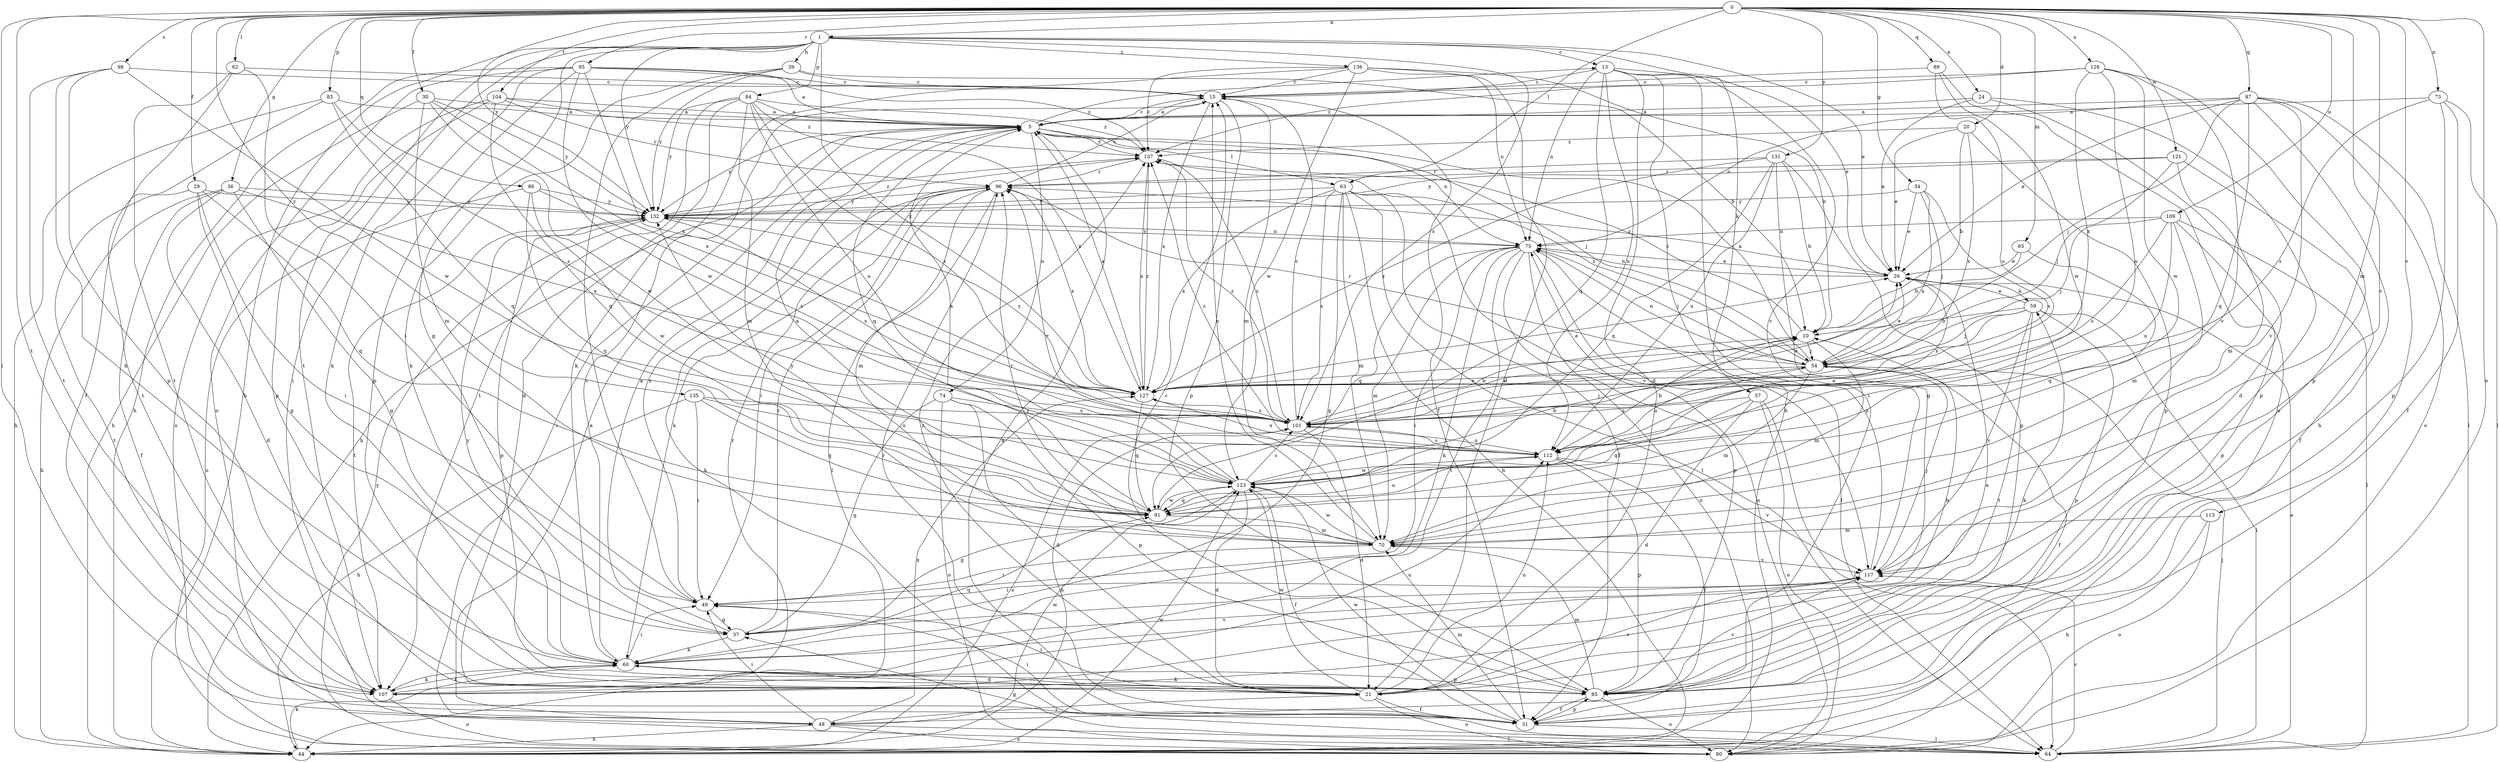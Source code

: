 strict digraph  {
0;
1;
5;
10;
13;
15;
20;
21;
24;
26;
29;
30;
31;
34;
36;
37;
39;
44;
48;
49;
54;
57;
59;
60;
62;
63;
64;
65;
70;
73;
74;
75;
80;
83;
84;
85;
86;
87;
89;
91;
95;
96;
98;
101;
104;
107;
109;
112;
113;
117;
121;
123;
126;
127;
131;
132;
135;
136;
137;
0 -> 1  [label=a];
0 -> 20  [label=d];
0 -> 24  [label=e];
0 -> 29  [label=f];
0 -> 30  [label=f];
0 -> 34  [label=g];
0 -> 36  [label=g];
0 -> 48  [label=i];
0 -> 62  [label=l];
0 -> 63  [label=l];
0 -> 65  [label=m];
0 -> 70  [label=m];
0 -> 73  [label=n];
0 -> 80  [label=o];
0 -> 83  [label=p];
0 -> 86  [label=q];
0 -> 87  [label=q];
0 -> 89  [label=q];
0 -> 95  [label=r];
0 -> 98  [label=s];
0 -> 104  [label=t];
0 -> 107  [label=t];
0 -> 109  [label=u];
0 -> 113  [label=v];
0 -> 117  [label=v];
0 -> 121  [label=w];
0 -> 126  [label=x];
0 -> 131  [label=y];
0 -> 132  [label=y];
0 -> 135  [label=z];
1 -> 13  [label=c];
1 -> 26  [label=e];
1 -> 37  [label=g];
1 -> 39  [label=h];
1 -> 44  [label=h];
1 -> 48  [label=i];
1 -> 57  [label=k];
1 -> 84  [label=p];
1 -> 101  [label=s];
1 -> 107  [label=t];
1 -> 127  [label=x];
1 -> 132  [label=y];
1 -> 136  [label=z];
5 -> 13  [label=c];
5 -> 15  [label=c];
5 -> 44  [label=h];
5 -> 48  [label=i];
5 -> 54  [label=j];
5 -> 63  [label=l];
5 -> 74  [label=n];
5 -> 75  [label=n];
5 -> 91  [label=q];
5 -> 132  [label=y];
5 -> 137  [label=z];
10 -> 54  [label=j];
10 -> 70  [label=m];
10 -> 101  [label=s];
10 -> 137  [label=z];
13 -> 15  [label=c];
13 -> 21  [label=d];
13 -> 26  [label=e];
13 -> 44  [label=h];
13 -> 48  [label=i];
13 -> 75  [label=n];
13 -> 91  [label=q];
13 -> 112  [label=u];
13 -> 117  [label=v];
15 -> 5  [label=a];
15 -> 31  [label=f];
15 -> 70  [label=m];
15 -> 85  [label=p];
15 -> 127  [label=x];
20 -> 10  [label=b];
20 -> 26  [label=e];
20 -> 85  [label=p];
20 -> 127  [label=x];
20 -> 137  [label=z];
21 -> 31  [label=f];
21 -> 48  [label=i];
21 -> 49  [label=i];
21 -> 59  [label=k];
21 -> 80  [label=o];
21 -> 112  [label=u];
21 -> 117  [label=v];
21 -> 123  [label=w];
21 -> 137  [label=z];
24 -> 5  [label=a];
24 -> 21  [label=d];
24 -> 26  [label=e];
24 -> 85  [label=p];
26 -> 59  [label=k];
26 -> 75  [label=n];
26 -> 96  [label=r];
29 -> 37  [label=g];
29 -> 49  [label=i];
29 -> 91  [label=q];
29 -> 107  [label=t];
29 -> 132  [label=y];
30 -> 5  [label=a];
30 -> 44  [label=h];
30 -> 70  [label=m];
30 -> 123  [label=w];
30 -> 127  [label=x];
30 -> 132  [label=y];
31 -> 49  [label=i];
31 -> 64  [label=l];
31 -> 70  [label=m];
31 -> 85  [label=p];
31 -> 96  [label=r];
31 -> 123  [label=w];
34 -> 26  [label=e];
34 -> 54  [label=j];
34 -> 101  [label=s];
34 -> 127  [label=x];
34 -> 132  [label=y];
36 -> 21  [label=d];
36 -> 31  [label=f];
36 -> 37  [label=g];
36 -> 44  [label=h];
36 -> 127  [label=x];
36 -> 132  [label=y];
37 -> 5  [label=a];
37 -> 60  [label=k];
37 -> 96  [label=r];
39 -> 10  [label=b];
39 -> 15  [label=c];
39 -> 49  [label=i];
39 -> 60  [label=k];
39 -> 132  [label=y];
44 -> 60  [label=k];
44 -> 101  [label=s];
44 -> 123  [label=w];
48 -> 5  [label=a];
48 -> 44  [label=h];
48 -> 49  [label=i];
48 -> 64  [label=l];
48 -> 80  [label=o];
48 -> 123  [label=w];
48 -> 127  [label=x];
49 -> 37  [label=g];
49 -> 137  [label=z];
54 -> 5  [label=a];
54 -> 26  [label=e];
54 -> 31  [label=f];
54 -> 70  [label=m];
54 -> 75  [label=n];
54 -> 96  [label=r];
54 -> 112  [label=u];
54 -> 127  [label=x];
54 -> 137  [label=z];
57 -> 21  [label=d];
57 -> 64  [label=l];
57 -> 80  [label=o];
57 -> 91  [label=q];
57 -> 101  [label=s];
59 -> 10  [label=b];
59 -> 26  [label=e];
59 -> 54  [label=j];
59 -> 64  [label=l];
59 -> 85  [label=p];
59 -> 107  [label=t];
59 -> 117  [label=v];
59 -> 127  [label=x];
60 -> 10  [label=b];
60 -> 15  [label=c];
60 -> 21  [label=d];
60 -> 49  [label=i];
60 -> 85  [label=p];
60 -> 91  [label=q];
60 -> 107  [label=t];
60 -> 117  [label=v];
60 -> 132  [label=y];
62 -> 15  [label=c];
62 -> 31  [label=f];
62 -> 49  [label=i];
62 -> 107  [label=t];
63 -> 31  [label=f];
63 -> 37  [label=g];
63 -> 44  [label=h];
63 -> 64  [label=l];
63 -> 70  [label=m];
63 -> 101  [label=s];
63 -> 117  [label=v];
63 -> 127  [label=x];
63 -> 132  [label=y];
64 -> 5  [label=a];
64 -> 26  [label=e];
64 -> 37  [label=g];
64 -> 54  [label=j];
64 -> 117  [label=v];
64 -> 132  [label=y];
65 -> 10  [label=b];
65 -> 26  [label=e];
65 -> 91  [label=q];
70 -> 15  [label=c];
70 -> 49  [label=i];
70 -> 96  [label=r];
70 -> 117  [label=v];
70 -> 123  [label=w];
73 -> 5  [label=a];
73 -> 31  [label=f];
73 -> 64  [label=l];
73 -> 85  [label=p];
73 -> 101  [label=s];
74 -> 21  [label=d];
74 -> 37  [label=g];
74 -> 80  [label=o];
74 -> 85  [label=p];
74 -> 101  [label=s];
75 -> 26  [label=e];
75 -> 49  [label=i];
75 -> 54  [label=j];
75 -> 60  [label=k];
75 -> 64  [label=l];
75 -> 70  [label=m];
75 -> 80  [label=o];
75 -> 85  [label=p];
75 -> 91  [label=q];
75 -> 107  [label=t];
75 -> 132  [label=y];
80 -> 75  [label=n];
83 -> 5  [label=a];
83 -> 44  [label=h];
83 -> 91  [label=q];
83 -> 101  [label=s];
83 -> 107  [label=t];
84 -> 5  [label=a];
84 -> 21  [label=d];
84 -> 70  [label=m];
84 -> 101  [label=s];
84 -> 107  [label=t];
84 -> 112  [label=u];
84 -> 127  [label=x];
84 -> 132  [label=y];
84 -> 137  [label=z];
85 -> 15  [label=c];
85 -> 31  [label=f];
85 -> 60  [label=k];
85 -> 70  [label=m];
85 -> 80  [label=o];
85 -> 117  [label=v];
86 -> 80  [label=o];
86 -> 91  [label=q];
86 -> 101  [label=s];
86 -> 123  [label=w];
86 -> 132  [label=y];
87 -> 5  [label=a];
87 -> 26  [label=e];
87 -> 44  [label=h];
87 -> 54  [label=j];
87 -> 64  [label=l];
87 -> 75  [label=n];
87 -> 80  [label=o];
87 -> 91  [label=q];
87 -> 117  [label=v];
89 -> 15  [label=c];
89 -> 80  [label=o];
89 -> 112  [label=u];
89 -> 123  [label=w];
91 -> 5  [label=a];
91 -> 70  [label=m];
91 -> 112  [label=u];
91 -> 123  [label=w];
91 -> 132  [label=y];
95 -> 5  [label=a];
95 -> 15  [label=c];
95 -> 44  [label=h];
95 -> 60  [label=k];
95 -> 80  [label=o];
95 -> 85  [label=p];
95 -> 123  [label=w];
95 -> 127  [label=x];
95 -> 137  [label=z];
96 -> 15  [label=c];
96 -> 44  [label=h];
96 -> 49  [label=i];
96 -> 60  [label=k];
96 -> 64  [label=l];
96 -> 70  [label=m];
96 -> 127  [label=x];
96 -> 132  [label=y];
98 -> 15  [label=c];
98 -> 60  [label=k];
98 -> 85  [label=p];
98 -> 107  [label=t];
98 -> 123  [label=w];
101 -> 10  [label=b];
101 -> 15  [label=c];
101 -> 21  [label=d];
101 -> 26  [label=e];
101 -> 44  [label=h];
101 -> 54  [label=j];
101 -> 112  [label=u];
101 -> 137  [label=z];
104 -> 5  [label=a];
104 -> 80  [label=o];
104 -> 85  [label=p];
104 -> 91  [label=q];
104 -> 96  [label=r];
104 -> 137  [label=z];
107 -> 26  [label=e];
107 -> 60  [label=k];
107 -> 80  [label=o];
107 -> 96  [label=r];
107 -> 112  [label=u];
109 -> 54  [label=j];
109 -> 64  [label=l];
109 -> 70  [label=m];
109 -> 75  [label=n];
109 -> 85  [label=p];
109 -> 101  [label=s];
109 -> 112  [label=u];
112 -> 10  [label=b];
112 -> 31  [label=f];
112 -> 85  [label=p];
112 -> 101  [label=s];
112 -> 117  [label=v];
112 -> 123  [label=w];
112 -> 127  [label=x];
112 -> 137  [label=z];
113 -> 44  [label=h];
113 -> 70  [label=m];
113 -> 80  [label=o];
117 -> 49  [label=i];
117 -> 54  [label=j];
117 -> 75  [label=n];
121 -> 31  [label=f];
121 -> 54  [label=j];
121 -> 70  [label=m];
121 -> 96  [label=r];
121 -> 132  [label=y];
123 -> 5  [label=a];
123 -> 10  [label=b];
123 -> 21  [label=d];
123 -> 26  [label=e];
123 -> 31  [label=f];
123 -> 37  [label=g];
123 -> 91  [label=q];
123 -> 96  [label=r];
123 -> 101  [label=s];
126 -> 15  [label=c];
126 -> 85  [label=p];
126 -> 112  [label=u];
126 -> 117  [label=v];
126 -> 123  [label=w];
126 -> 127  [label=x];
126 -> 137  [label=z];
127 -> 5  [label=a];
127 -> 26  [label=e];
127 -> 91  [label=q];
127 -> 101  [label=s];
127 -> 132  [label=y];
127 -> 137  [label=z];
131 -> 10  [label=b];
131 -> 37  [label=g];
131 -> 85  [label=p];
131 -> 91  [label=q];
131 -> 96  [label=r];
131 -> 112  [label=u];
131 -> 127  [label=x];
132 -> 75  [label=n];
132 -> 85  [label=p];
132 -> 101  [label=s];
132 -> 107  [label=t];
132 -> 137  [label=z];
135 -> 44  [label=h];
135 -> 49  [label=i];
135 -> 91  [label=q];
135 -> 101  [label=s];
135 -> 112  [label=u];
136 -> 10  [label=b];
136 -> 15  [label=c];
136 -> 21  [label=d];
136 -> 60  [label=k];
136 -> 75  [label=n];
136 -> 123  [label=w];
136 -> 137  [label=z];
137 -> 96  [label=r];
137 -> 101  [label=s];
137 -> 127  [label=x];
}
